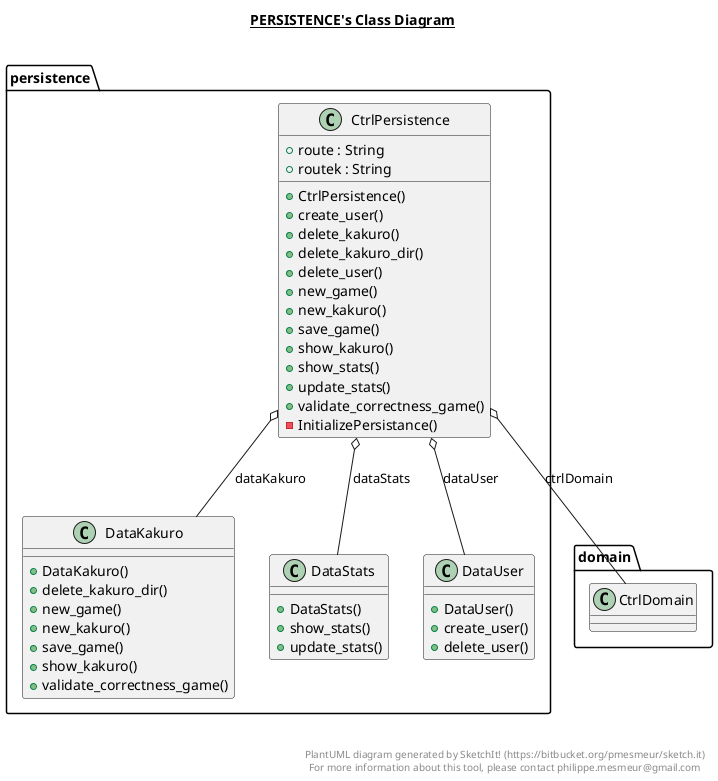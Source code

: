 @startuml

title __PERSISTENCE's Class Diagram__\n

  namespace persistence {
    class persistence.CtrlPersistence {
        + route : String
        + routek : String
        + CtrlPersistence()
        + create_user()
        + delete_kakuro()
        + delete_kakuro_dir()
        + delete_user()
        + new_game()
        + new_kakuro()
        + save_game()
        + show_kakuro()
        + show_stats()
        + update_stats()
        + validate_correctness_game()
        - InitializePersistance()
    }
  }
  

  namespace persistence {
    class persistence.DataKakuro {
        + DataKakuro()
        + delete_kakuro_dir()
        + new_game()
        + new_kakuro()
        + save_game()
        + show_kakuro()
        + validate_correctness_game()
    }
  }
  

  namespace persistence {
    class persistence.DataStats {
        + DataStats()
        + show_stats()
        + update_stats()
    }
  }
  

  namespace persistence {
    class persistence.DataUser {
        + DataUser()
        + create_user()
        + delete_user()
    }
  }
  

  persistence.CtrlPersistence o-- domain.CtrlDomain : ctrlDomain
  persistence.CtrlPersistence o-- persistence.DataKakuro : dataKakuro
  persistence.CtrlPersistence o-- persistence.DataStats : dataStats
  persistence.CtrlPersistence o-- persistence.DataUser : dataUser


right footer


PlantUML diagram generated by SketchIt! (https://bitbucket.org/pmesmeur/sketch.it)
For more information about this tool, please contact philippe.mesmeur@gmail.com
endfooter

@enduml
